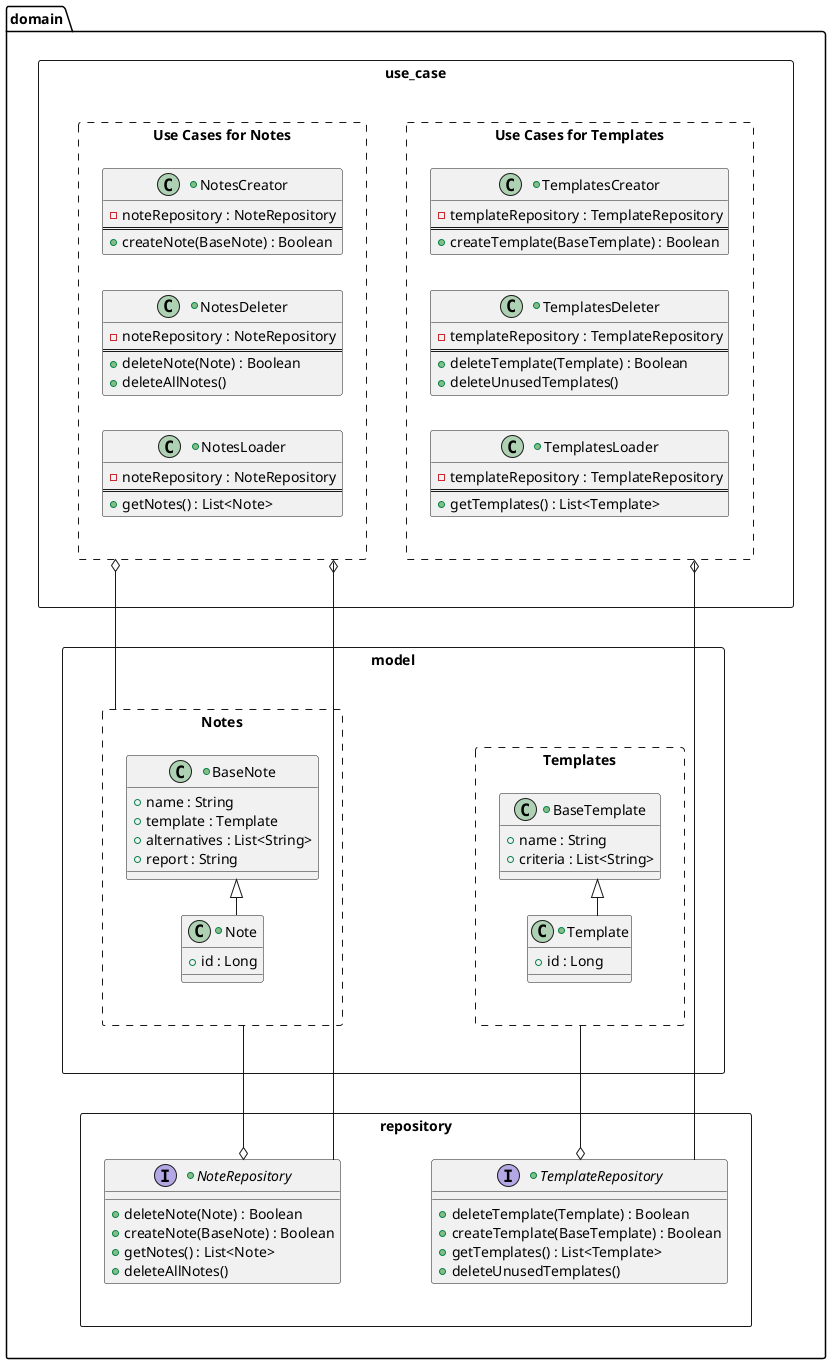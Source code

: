 @startuml

left to right direction
skinparam linetype ortho

/' Object '/
package domain {
    rectangle use_case {
        rectangle "Use Cases for Notes" #line.dashed {
            +class NotesCreator {
                -noteRepository : NoteRepository
                ==
                +createNote(BaseNote) : Boolean
            }

            +class NotesDeleter {
                -noteRepository : NoteRepository
                ==
                +deleteNote(Note) : Boolean
                +deleteAllNotes()
            }

            +class NotesLoader {
                -noteRepository : NoteRepository
                ==
                +getNotes() : List<Note>
            }
        }


        rectangle "Use Cases for Templates" #line.dashed {
            +class TemplatesCreator {
                -templateRepository : TemplateRepository
                ==
                +createTemplate(BaseTemplate) : Boolean
            }

            +class TemplatesDeleter {
                -templateRepository : TemplateRepository
                ==
                +deleteTemplate(Template) : Boolean
                +deleteUnusedTemplates()
            }

            +class TemplatesLoader {
                -templateRepository : TemplateRepository
                ==
                +getTemplates() : List<Template>
            }
        }
    }


    rectangle model {
        rectangle Notes #line.dashed {
            +class BaseNote {
                +name : String
                +template : Template
                +alternatives : List<String>
                +report : String
            }

            +class Note {
                +id : Long
            }
        }


        rectangle Templates #line.dashed {
            +class Template {
                +id : Long
            }

            +class BaseTemplate {
                +name : String
                +criteria : List<String>
            }
        }
    }


    rectangle repository {
        +interface NoteRepository {
            +deleteNote(Note) : Boolean
            +createNote(BaseNote) : Boolean
            +getNotes() : List<Note>
            +deleteAllNotes()
        }

        +interface TemplateRepository {
            +deleteTemplate(Template) : Boolean
            +createTemplate(BaseTemplate) : Boolean
            +getTemplates() : List<Template>
            +deleteUnusedTemplates()
        }
    }
}

/' use_case position '/
NotesLoader -[hidden]r- NotesDeleter
NotesDeleter -[hidden]r- NotesCreator
TemplatesLoader -[hidden]r- TemplatesDeleter
TemplatesDeleter -[hidden]r- TemplatesCreator
TemplatesDeleter -[hidden]u- NotesDeleter

/' model position '/
Note -[hidden]l- BaseNote
Template -[hidden]r- BaseTemplate
Template -[hidden]u- Note

/' repository position '/
NoteRepository -[hidden]d- TemplateRepository

/' package position '/
use_case -[hidden]r- model
model -[hidden]r- repository

/' Relations '/
Note --|> BaseNote
Template --|> BaseTemplate
Templates --ro TemplateRepository
Notes --ro NoteRepository

NoteRepository --lo "Use Cases for Notes"
TemplateRepository --lo "Use Cases for Templates"
Notes --lo "Use Cases for Notes"

@enduml